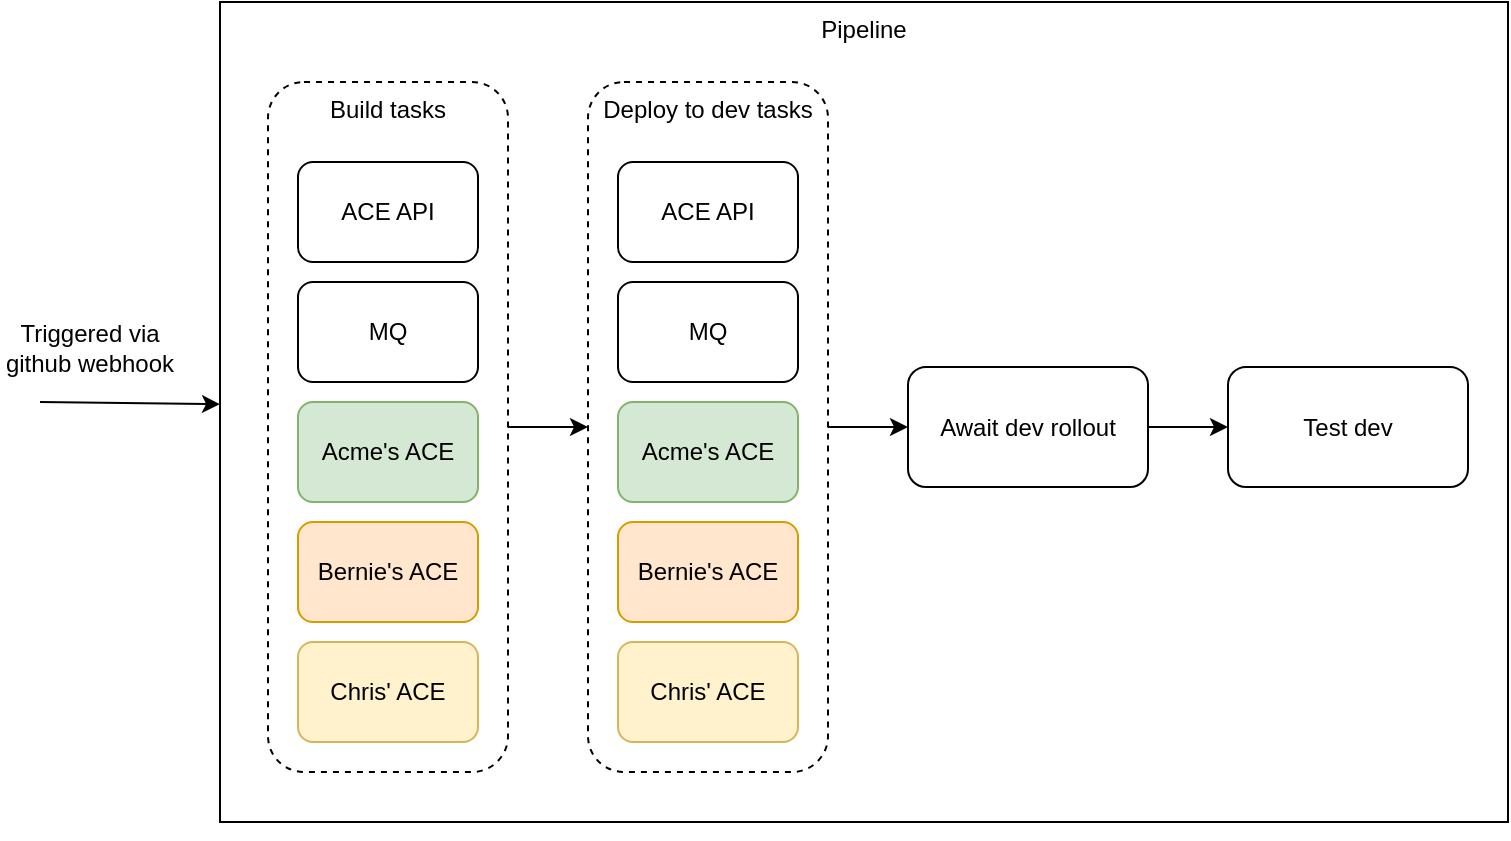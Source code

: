 <mxfile version="13.0.3" type="device"><diagram id="fbC2ZqEVtfIwZp8ysonA" name="Page-1"><mxGraphModel dx="988" dy="650" grid="1" gridSize="10" guides="1" tooltips="1" connect="1" arrows="1" fold="1" page="1" pageScale="1" pageWidth="827" pageHeight="1169" math="0" shadow="0"><root><mxCell id="0"/><mxCell id="1" parent="0"/><mxCell id="wHhios66HtJcoZ04QwGQ-25" value="Pipeline" style="rounded=0;whiteSpace=wrap;html=1;verticalAlign=top;" parent="1" vertex="1"><mxGeometry x="110" width="644" height="410" as="geometry"/></mxCell><mxCell id="wHhios66HtJcoZ04QwGQ-3" value="Await dev rollout" style="rounded=1;whiteSpace=wrap;html=1;" parent="1" vertex="1"><mxGeometry x="454" y="182.5" width="120" height="60" as="geometry"/></mxCell><mxCell id="wHhios66HtJcoZ04QwGQ-4" value="Test dev" style="rounded=1;whiteSpace=wrap;html=1;" parent="1" vertex="1"><mxGeometry x="614" y="182.5" width="120" height="60" as="geometry"/></mxCell><mxCell id="wHhios66HtJcoZ04QwGQ-18" value="" style="group;dashed=1;strokeColor=none;" parent="1" vertex="1" connectable="0"><mxGeometry x="294" y="40" width="120" height="345" as="geometry"/></mxCell><mxCell id="wHhios66HtJcoZ04QwGQ-2" value="Deploy to dev tasks" style="rounded=1;whiteSpace=wrap;html=1;verticalAlign=top;dashed=1;" parent="wHhios66HtJcoZ04QwGQ-18" vertex="1"><mxGeometry width="120" height="345" as="geometry"/></mxCell><mxCell id="wHhios66HtJcoZ04QwGQ-13" value="ACE API" style="rounded=1;whiteSpace=wrap;html=1;" parent="wHhios66HtJcoZ04QwGQ-18" vertex="1"><mxGeometry x="15" y="40" width="90" height="50" as="geometry"/></mxCell><mxCell id="wHhios66HtJcoZ04QwGQ-14" value="MQ" style="rounded=1;whiteSpace=wrap;html=1;" parent="wHhios66HtJcoZ04QwGQ-18" vertex="1"><mxGeometry x="15" y="100" width="90" height="50" as="geometry"/></mxCell><mxCell id="wHhios66HtJcoZ04QwGQ-15" value="Acme's ACE" style="rounded=1;whiteSpace=wrap;html=1;fillColor=#d5e8d4;strokeColor=#82b366;" parent="wHhios66HtJcoZ04QwGQ-18" vertex="1"><mxGeometry x="15" y="160" width="90" height="50" as="geometry"/></mxCell><mxCell id="wHhios66HtJcoZ04QwGQ-16" value="Bernie's ACE" style="rounded=1;whiteSpace=wrap;html=1;fillColor=#ffe6cc;strokeColor=#d79b00;" parent="wHhios66HtJcoZ04QwGQ-18" vertex="1"><mxGeometry x="15" y="220" width="90" height="50" as="geometry"/></mxCell><mxCell id="wHhios66HtJcoZ04QwGQ-17" value="Chris' ACE" style="rounded=1;whiteSpace=wrap;html=1;fillColor=#fff2cc;strokeColor=#d6b656;" parent="wHhios66HtJcoZ04QwGQ-18" vertex="1"><mxGeometry x="15" y="280" width="90" height="50" as="geometry"/></mxCell><mxCell id="wHhios66HtJcoZ04QwGQ-20" value="" style="endArrow=classic;html=1;" parent="1" source="wHhios66HtJcoZ04QwGQ-1" target="wHhios66HtJcoZ04QwGQ-2" edge="1"><mxGeometry width="50" height="50" relative="1" as="geometry"><mxPoint x="484" y="265" as="sourcePoint"/><mxPoint x="494" y="265" as="targetPoint"/></mxGeometry></mxCell><mxCell id="wHhios66HtJcoZ04QwGQ-21" value="" style="endArrow=classic;html=1;" parent="1" source="wHhios66HtJcoZ04QwGQ-2" target="wHhios66HtJcoZ04QwGQ-3" edge="1"><mxGeometry width="50" height="50" relative="1" as="geometry"><mxPoint x="474" y="175" as="sourcePoint"/><mxPoint x="314" y="222.5" as="targetPoint"/></mxGeometry></mxCell><mxCell id="wHhios66HtJcoZ04QwGQ-23" value="" style="endArrow=classic;html=1;" parent="1" source="wHhios66HtJcoZ04QwGQ-3" target="wHhios66HtJcoZ04QwGQ-4" edge="1"><mxGeometry width="50" height="50" relative="1" as="geometry"><mxPoint x="634" y="385" as="sourcePoint"/><mxPoint x="474" y="222.5" as="targetPoint"/></mxGeometry></mxCell><mxCell id="wHhios66HtJcoZ04QwGQ-24" value="" style="endArrow=classic;html=1;" parent="1" target="wHhios66HtJcoZ04QwGQ-25" edge="1"><mxGeometry width="50" height="50" relative="1" as="geometry"><mxPoint x="20" y="200" as="sourcePoint"/><mxPoint x="190" y="-125" as="targetPoint"/></mxGeometry></mxCell><mxCell id="wHhios66HtJcoZ04QwGQ-27" value="Triggered via github webhook" style="text;html=1;strokeColor=none;fillColor=none;align=center;verticalAlign=middle;whiteSpace=wrap;rounded=0;" parent="1" vertex="1"><mxGeometry y="162.5" width="90" height="20" as="geometry"/></mxCell><mxCell id="wHhios66HtJcoZ04QwGQ-1" value="Build tasks" style="rounded=1;whiteSpace=wrap;html=1;horizontal=1;verticalAlign=top;dashed=1;" parent="1" vertex="1"><mxGeometry x="134" y="40" width="120" height="345" as="geometry"/></mxCell><mxCell id="wHhios66HtJcoZ04QwGQ-6" value="ACE API" style="rounded=1;whiteSpace=wrap;html=1;" parent="1" vertex="1"><mxGeometry x="149" y="80" width="90" height="50" as="geometry"/></mxCell><mxCell id="wHhios66HtJcoZ04QwGQ-7" value="MQ" style="rounded=1;whiteSpace=wrap;html=1;" parent="1" vertex="1"><mxGeometry x="149" y="140" width="90" height="50" as="geometry"/></mxCell><mxCell id="wHhios66HtJcoZ04QwGQ-10" value="Acme's ACE" style="rounded=1;whiteSpace=wrap;html=1;fillColor=#d5e8d4;strokeColor=#82b366;" parent="1" vertex="1"><mxGeometry x="149" y="200" width="90" height="50" as="geometry"/></mxCell><mxCell id="wHhios66HtJcoZ04QwGQ-11" value="Bernie's ACE" style="rounded=1;whiteSpace=wrap;html=1;fillColor=#ffe6cc;strokeColor=#d79b00;" parent="1" vertex="1"><mxGeometry x="149" y="260" width="90" height="50" as="geometry"/></mxCell><mxCell id="wHhios66HtJcoZ04QwGQ-12" value="Chris' ACE" style="rounded=1;whiteSpace=wrap;html=1;fillColor=#fff2cc;strokeColor=#d6b656;" parent="1" vertex="1"><mxGeometry x="149" y="320" width="90" height="50" as="geometry"/></mxCell><mxCell id="wHhios66HtJcoZ04QwGQ-26" style="edgeStyle=orthogonalEdgeStyle;rounded=0;orthogonalLoop=1;jettySize=auto;html=1;exitX=0.5;exitY=1;exitDx=0;exitDy=0;" parent="1" source="wHhios66HtJcoZ04QwGQ-25" target="wHhios66HtJcoZ04QwGQ-25" edge="1"><mxGeometry relative="1" as="geometry"/></mxCell></root></mxGraphModel></diagram></mxfile>